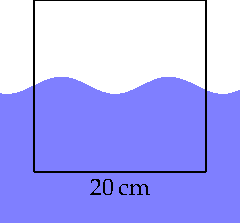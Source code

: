 settings.tex="pdflatex";

texpreamble("\usepackage{amsmath}
\usepackage{amsthm,amssymb}
\usepackage{mathpazo}
\usepackage[svgnames]{xcolor}
");
import graph;

size(120);

real f(real x){return 0.05*sin(10*x)+0.5;}

path p=graph(f,-0.2,1.2)--(1.2,-0.3)--(-0.2,-0.3)--cycle;

fill(p,blue+opacity(0.5));

draw(unitsquare);

label("20\,cm",(0.5,0),S);